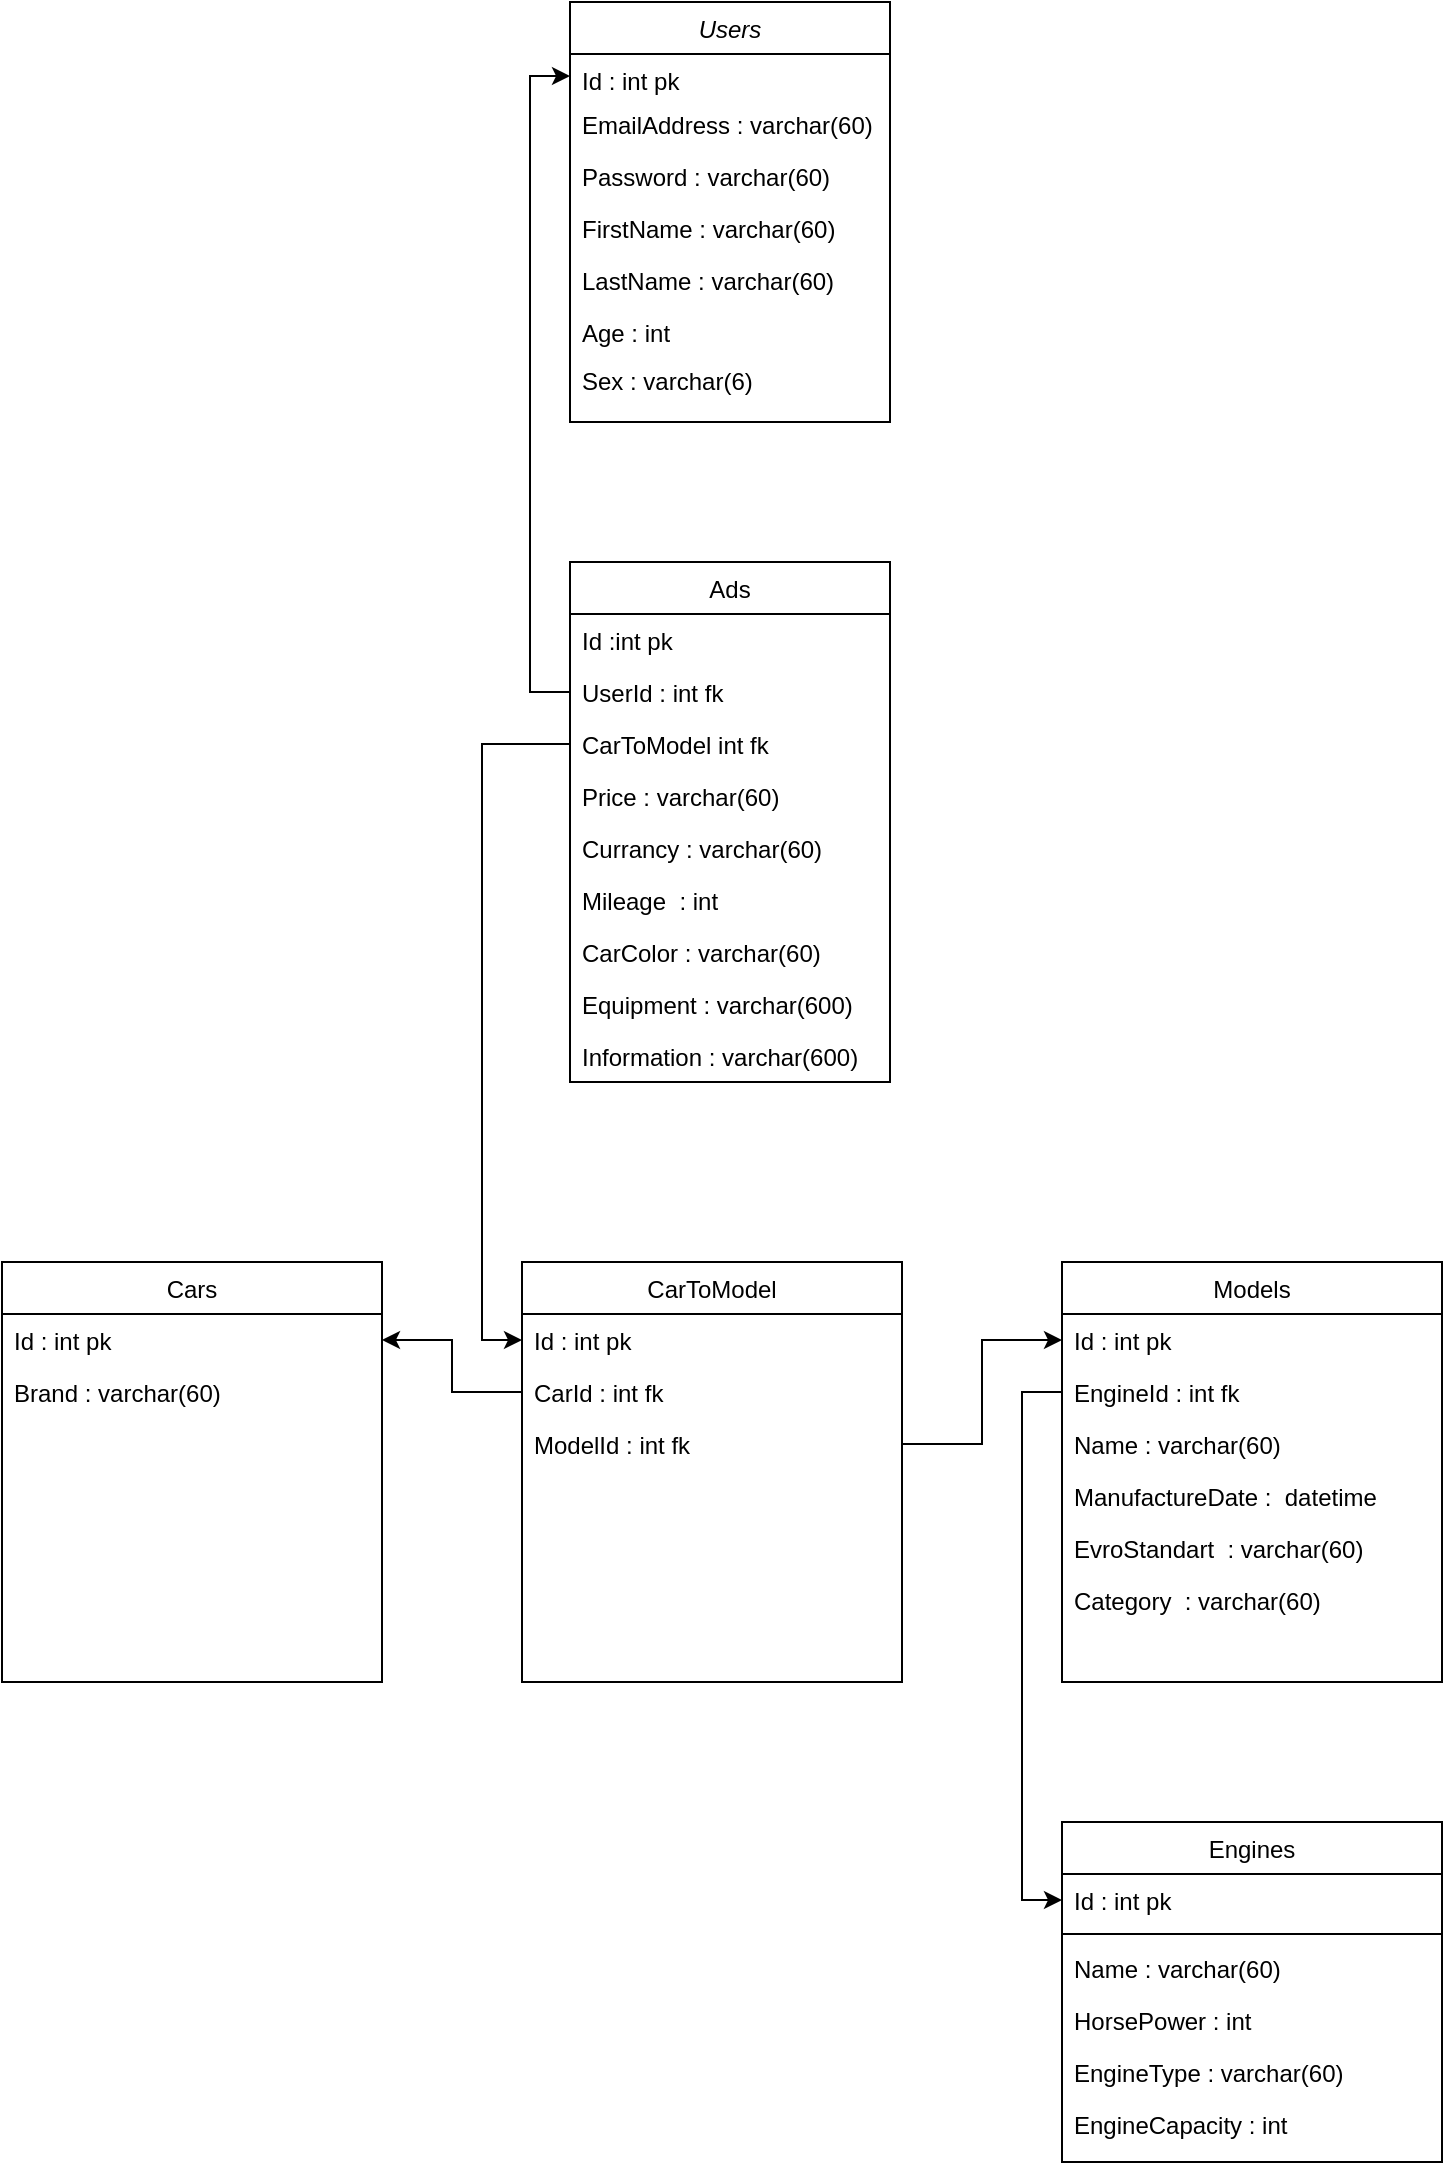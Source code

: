 <mxfile version="20.6.0" type="device"><diagram id="C5RBs43oDa-KdzZeNtuy" name="Page-1"><mxGraphModel dx="1422" dy="1931" grid="1" gridSize="10" guides="1" tooltips="1" connect="1" arrows="1" fold="1" page="1" pageScale="1" pageWidth="827" pageHeight="1169" math="0" shadow="0"><root><mxCell id="WIyWlLk6GJQsqaUBKTNV-0"/><mxCell id="WIyWlLk6GJQsqaUBKTNV-1" parent="WIyWlLk6GJQsqaUBKTNV-0"/><mxCell id="41u0ZPsN9QjpZ3L_ZSCh-85" value="Users" style="swimlane;fontStyle=2;align=center;verticalAlign=top;childLayout=stackLayout;horizontal=1;startSize=26;horizontalStack=0;resizeParent=1;resizeLast=0;collapsible=1;marginBottom=0;rounded=0;shadow=0;strokeWidth=1;" vertex="1" parent="WIyWlLk6GJQsqaUBKTNV-1"><mxGeometry x="374" y="-130" width="160" height="210" as="geometry"><mxRectangle x="230" y="140" width="160" height="26" as="alternateBounds"/></mxGeometry></mxCell><mxCell id="41u0ZPsN9QjpZ3L_ZSCh-86" value="Id : int pk" style="text;align=left;verticalAlign=top;spacingLeft=4;spacingRight=4;overflow=hidden;rotatable=0;points=[[0,0.5],[1,0.5]];portConstraint=eastwest;" vertex="1" parent="41u0ZPsN9QjpZ3L_ZSCh-85"><mxGeometry y="26" width="160" height="22" as="geometry"/></mxCell><mxCell id="41u0ZPsN9QjpZ3L_ZSCh-87" value="EmailAddress : varchar(60)" style="text;align=left;verticalAlign=top;spacingLeft=4;spacingRight=4;overflow=hidden;rotatable=0;points=[[0,0.5],[1,0.5]];portConstraint=eastwest;rounded=0;shadow=0;html=0;" vertex="1" parent="41u0ZPsN9QjpZ3L_ZSCh-85"><mxGeometry y="48" width="160" height="26" as="geometry"/></mxCell><mxCell id="41u0ZPsN9QjpZ3L_ZSCh-88" value="Password : varchar(60)" style="text;align=left;verticalAlign=top;spacingLeft=4;spacingRight=4;overflow=hidden;rotatable=0;points=[[0,0.5],[1,0.5]];portConstraint=eastwest;rounded=0;shadow=0;html=0;" vertex="1" parent="41u0ZPsN9QjpZ3L_ZSCh-85"><mxGeometry y="74" width="160" height="26" as="geometry"/></mxCell><mxCell id="41u0ZPsN9QjpZ3L_ZSCh-89" value="FirstName : varchar(60)" style="text;align=left;verticalAlign=top;spacingLeft=4;spacingRight=4;overflow=hidden;rotatable=0;points=[[0,0.5],[1,0.5]];portConstraint=eastwest;rounded=0;shadow=0;html=0;" vertex="1" parent="41u0ZPsN9QjpZ3L_ZSCh-85"><mxGeometry y="100" width="160" height="26" as="geometry"/></mxCell><mxCell id="41u0ZPsN9QjpZ3L_ZSCh-90" value="LastName : varchar(60)" style="text;align=left;verticalAlign=top;spacingLeft=4;spacingRight=4;overflow=hidden;rotatable=0;points=[[0,0.5],[1,0.5]];portConstraint=eastwest;rounded=0;shadow=0;html=0;" vertex="1" parent="41u0ZPsN9QjpZ3L_ZSCh-85"><mxGeometry y="126" width="160" height="26" as="geometry"/></mxCell><mxCell id="41u0ZPsN9QjpZ3L_ZSCh-91" value="Age : int" style="text;align=left;verticalAlign=top;spacingLeft=4;spacingRight=4;overflow=hidden;rotatable=0;points=[[0,0.5],[1,0.5]];portConstraint=eastwest;" vertex="1" parent="41u0ZPsN9QjpZ3L_ZSCh-85"><mxGeometry y="152" width="160" height="24" as="geometry"/></mxCell><mxCell id="41u0ZPsN9QjpZ3L_ZSCh-92" value="Sex : varchar(6)" style="text;align=left;verticalAlign=top;spacingLeft=4;spacingRight=4;overflow=hidden;rotatable=0;points=[[0,0.5],[1,0.5]];portConstraint=eastwest;rounded=0;shadow=0;html=0;" vertex="1" parent="41u0ZPsN9QjpZ3L_ZSCh-85"><mxGeometry y="176" width="160" height="26" as="geometry"/></mxCell><mxCell id="41u0ZPsN9QjpZ3L_ZSCh-94" value="Ads" style="swimlane;fontStyle=0;align=center;verticalAlign=top;childLayout=stackLayout;horizontal=1;startSize=26;horizontalStack=0;resizeParent=1;resizeLast=0;collapsible=1;marginBottom=0;rounded=0;shadow=0;strokeWidth=1;" vertex="1" parent="WIyWlLk6GJQsqaUBKTNV-1"><mxGeometry x="374" y="150" width="160" height="260" as="geometry"><mxRectangle x="550" y="140" width="160" height="26" as="alternateBounds"/></mxGeometry></mxCell><mxCell id="41u0ZPsN9QjpZ3L_ZSCh-95" value="Id :int pk" style="text;align=left;verticalAlign=top;spacingLeft=4;spacingRight=4;overflow=hidden;rotatable=0;points=[[0,0.5],[1,0.5]];portConstraint=eastwest;" vertex="1" parent="41u0ZPsN9QjpZ3L_ZSCh-94"><mxGeometry y="26" width="160" height="26" as="geometry"/></mxCell><mxCell id="41u0ZPsN9QjpZ3L_ZSCh-96" value="UserId : int fk" style="text;align=left;verticalAlign=top;spacingLeft=4;spacingRight=4;overflow=hidden;rotatable=0;points=[[0,0.5],[1,0.5]];portConstraint=eastwest;rounded=0;shadow=0;html=0;" vertex="1" parent="41u0ZPsN9QjpZ3L_ZSCh-94"><mxGeometry y="52" width="160" height="26" as="geometry"/></mxCell><mxCell id="41u0ZPsN9QjpZ3L_ZSCh-97" value="CarToModel int fk" style="text;align=left;verticalAlign=top;spacingLeft=4;spacingRight=4;overflow=hidden;rotatable=0;points=[[0,0.5],[1,0.5]];portConstraint=eastwest;rounded=0;shadow=0;html=0;" vertex="1" parent="41u0ZPsN9QjpZ3L_ZSCh-94"><mxGeometry y="78" width="160" height="26" as="geometry"/></mxCell><mxCell id="41u0ZPsN9QjpZ3L_ZSCh-98" value="Price : varchar(60)" style="text;align=left;verticalAlign=top;spacingLeft=4;spacingRight=4;overflow=hidden;rotatable=0;points=[[0,0.5],[1,0.5]];portConstraint=eastwest;rounded=0;shadow=0;html=0;" vertex="1" parent="41u0ZPsN9QjpZ3L_ZSCh-94"><mxGeometry y="104" width="160" height="26" as="geometry"/></mxCell><mxCell id="41u0ZPsN9QjpZ3L_ZSCh-99" value="Currancy : varchar(60)" style="text;align=left;verticalAlign=top;spacingLeft=4;spacingRight=4;overflow=hidden;rotatable=0;points=[[0,0.5],[1,0.5]];portConstraint=eastwest;rounded=0;shadow=0;html=0;" vertex="1" parent="41u0ZPsN9QjpZ3L_ZSCh-94"><mxGeometry y="130" width="160" height="26" as="geometry"/></mxCell><mxCell id="41u0ZPsN9QjpZ3L_ZSCh-100" value="Mileage  : int" style="text;align=left;verticalAlign=top;spacingLeft=4;spacingRight=4;overflow=hidden;rotatable=0;points=[[0,0.5],[1,0.5]];portConstraint=eastwest;rounded=0;shadow=0;html=0;" vertex="1" parent="41u0ZPsN9QjpZ3L_ZSCh-94"><mxGeometry y="156" width="160" height="26" as="geometry"/></mxCell><mxCell id="41u0ZPsN9QjpZ3L_ZSCh-101" value="CarColor : varchar(60)" style="text;align=left;verticalAlign=top;spacingLeft=4;spacingRight=4;overflow=hidden;rotatable=0;points=[[0,0.5],[1,0.5]];portConstraint=eastwest;rounded=0;shadow=0;html=0;" vertex="1" parent="41u0ZPsN9QjpZ3L_ZSCh-94"><mxGeometry y="182" width="160" height="26" as="geometry"/></mxCell><mxCell id="41u0ZPsN9QjpZ3L_ZSCh-102" value="Equipment : varchar(600)" style="text;align=left;verticalAlign=top;spacingLeft=4;spacingRight=4;overflow=hidden;rotatable=0;points=[[0,0.5],[1,0.5]];portConstraint=eastwest;rounded=0;shadow=0;html=0;" vertex="1" parent="41u0ZPsN9QjpZ3L_ZSCh-94"><mxGeometry y="208" width="160" height="26" as="geometry"/></mxCell><mxCell id="41u0ZPsN9QjpZ3L_ZSCh-103" value="Information : varchar(600)" style="text;align=left;verticalAlign=top;spacingLeft=4;spacingRight=4;overflow=hidden;rotatable=0;points=[[0,0.5],[1,0.5]];portConstraint=eastwest;rounded=0;shadow=0;html=0;" vertex="1" parent="41u0ZPsN9QjpZ3L_ZSCh-94"><mxGeometry y="234" width="160" height="26" as="geometry"/></mxCell><mxCell id="41u0ZPsN9QjpZ3L_ZSCh-105" value="Models" style="swimlane;fontStyle=0;align=center;verticalAlign=top;childLayout=stackLayout;horizontal=1;startSize=26;horizontalStack=0;resizeParent=1;resizeLast=0;collapsible=1;marginBottom=0;rounded=0;shadow=0;strokeWidth=1;" vertex="1" parent="WIyWlLk6GJQsqaUBKTNV-1"><mxGeometry x="620" y="500" width="190" height="210" as="geometry"><mxRectangle x="130" y="380" width="160" height="26" as="alternateBounds"/></mxGeometry></mxCell><mxCell id="41u0ZPsN9QjpZ3L_ZSCh-106" value="Id : int pk&#10;" style="text;align=left;verticalAlign=top;spacingLeft=4;spacingRight=4;overflow=hidden;rotatable=0;points=[[0,0.5],[1,0.5]];portConstraint=eastwest;" vertex="1" parent="41u0ZPsN9QjpZ3L_ZSCh-105"><mxGeometry y="26" width="190" height="26" as="geometry"/></mxCell><mxCell id="41u0ZPsN9QjpZ3L_ZSCh-107" value="EngineId : int fk" style="text;align=left;verticalAlign=top;spacingLeft=4;spacingRight=4;overflow=hidden;rotatable=0;points=[[0,0.5],[1,0.5]];portConstraint=eastwest;" vertex="1" parent="41u0ZPsN9QjpZ3L_ZSCh-105"><mxGeometry y="52" width="190" height="26" as="geometry"/></mxCell><mxCell id="41u0ZPsN9QjpZ3L_ZSCh-109" value="Name : varchar(60)" style="text;align=left;verticalAlign=top;spacingLeft=4;spacingRight=4;overflow=hidden;rotatable=0;points=[[0,0.5],[1,0.5]];portConstraint=eastwest;rounded=0;shadow=0;html=0;" vertex="1" parent="41u0ZPsN9QjpZ3L_ZSCh-105"><mxGeometry y="78" width="190" height="26" as="geometry"/></mxCell><mxCell id="41u0ZPsN9QjpZ3L_ZSCh-110" value="ManufactureDate :  datetime" style="text;align=left;verticalAlign=top;spacingLeft=4;spacingRight=4;overflow=hidden;rotatable=0;points=[[0,0.5],[1,0.5]];portConstraint=eastwest;" vertex="1" parent="41u0ZPsN9QjpZ3L_ZSCh-105"><mxGeometry y="104" width="190" height="26" as="geometry"/></mxCell><mxCell id="41u0ZPsN9QjpZ3L_ZSCh-111" value="EvroStandart  : varchar(60)" style="text;align=left;verticalAlign=top;spacingLeft=4;spacingRight=4;overflow=hidden;rotatable=0;points=[[0,0.5],[1,0.5]];portConstraint=eastwest;" vertex="1" parent="41u0ZPsN9QjpZ3L_ZSCh-105"><mxGeometry y="130" width="190" height="26" as="geometry"/></mxCell><mxCell id="41u0ZPsN9QjpZ3L_ZSCh-112" value="Category  : varchar(60)" style="text;align=left;verticalAlign=top;spacingLeft=4;spacingRight=4;overflow=hidden;rotatable=0;points=[[0,0.5],[1,0.5]];portConstraint=eastwest;" vertex="1" parent="41u0ZPsN9QjpZ3L_ZSCh-105"><mxGeometry y="156" width="190" height="26" as="geometry"/></mxCell><mxCell id="41u0ZPsN9QjpZ3L_ZSCh-113" value="Engines" style="swimlane;fontStyle=0;align=center;verticalAlign=top;childLayout=stackLayout;horizontal=1;startSize=26;horizontalStack=0;resizeParent=1;resizeLast=0;collapsible=1;marginBottom=0;rounded=0;shadow=0;strokeWidth=1;" vertex="1" parent="WIyWlLk6GJQsqaUBKTNV-1"><mxGeometry x="620" y="780" width="190" height="170" as="geometry"><mxRectangle x="130" y="380" width="160" height="26" as="alternateBounds"/></mxGeometry></mxCell><mxCell id="41u0ZPsN9QjpZ3L_ZSCh-114" value="Id : int pk&#10;" style="text;align=left;verticalAlign=top;spacingLeft=4;spacingRight=4;overflow=hidden;rotatable=0;points=[[0,0.5],[1,0.5]];portConstraint=eastwest;" vertex="1" parent="41u0ZPsN9QjpZ3L_ZSCh-113"><mxGeometry y="26" width="190" height="26" as="geometry"/></mxCell><mxCell id="41u0ZPsN9QjpZ3L_ZSCh-115" value="" style="line;html=1;strokeWidth=1;align=left;verticalAlign=middle;spacingTop=-1;spacingLeft=3;spacingRight=3;rotatable=0;labelPosition=right;points=[];portConstraint=eastwest;" vertex="1" parent="41u0ZPsN9QjpZ3L_ZSCh-113"><mxGeometry y="52" width="190" height="8" as="geometry"/></mxCell><mxCell id="41u0ZPsN9QjpZ3L_ZSCh-116" value="Name : varchar(60)" style="text;align=left;verticalAlign=top;spacingLeft=4;spacingRight=4;overflow=hidden;rotatable=0;points=[[0,0.5],[1,0.5]];portConstraint=eastwest;rounded=0;shadow=0;html=0;" vertex="1" parent="41u0ZPsN9QjpZ3L_ZSCh-113"><mxGeometry y="60" width="190" height="26" as="geometry"/></mxCell><mxCell id="41u0ZPsN9QjpZ3L_ZSCh-117" value="HorsePower : int" style="text;align=left;verticalAlign=top;spacingLeft=4;spacingRight=4;overflow=hidden;rotatable=0;points=[[0,0.5],[1,0.5]];portConstraint=eastwest;fontStyle=0" vertex="1" parent="41u0ZPsN9QjpZ3L_ZSCh-113"><mxGeometry y="86" width="190" height="26" as="geometry"/></mxCell><mxCell id="41u0ZPsN9QjpZ3L_ZSCh-118" value="EngineType : varchar(60)" style="text;align=left;verticalAlign=top;spacingLeft=4;spacingRight=4;overflow=hidden;rotatable=0;points=[[0,0.5],[1,0.5]];portConstraint=eastwest;" vertex="1" parent="41u0ZPsN9QjpZ3L_ZSCh-113"><mxGeometry y="112" width="190" height="26" as="geometry"/></mxCell><mxCell id="41u0ZPsN9QjpZ3L_ZSCh-119" value="EngineCapacity : int" style="text;align=left;verticalAlign=top;spacingLeft=4;spacingRight=4;overflow=hidden;rotatable=0;points=[[0,0.5],[1,0.5]];portConstraint=eastwest;" vertex="1" parent="41u0ZPsN9QjpZ3L_ZSCh-113"><mxGeometry y="138" width="190" height="26" as="geometry"/></mxCell><mxCell id="41u0ZPsN9QjpZ3L_ZSCh-126" value="Cars" style="swimlane;fontStyle=0;align=center;verticalAlign=top;childLayout=stackLayout;horizontal=1;startSize=26;horizontalStack=0;resizeParent=1;resizeLast=0;collapsible=1;marginBottom=0;rounded=0;shadow=0;strokeWidth=1;" vertex="1" parent="WIyWlLk6GJQsqaUBKTNV-1"><mxGeometry x="90" y="500" width="190" height="210" as="geometry"><mxRectangle x="130" y="380" width="160" height="26" as="alternateBounds"/></mxGeometry></mxCell><mxCell id="41u0ZPsN9QjpZ3L_ZSCh-127" value="Id : int pk&#10;" style="text;align=left;verticalAlign=top;spacingLeft=4;spacingRight=4;overflow=hidden;rotatable=0;points=[[0,0.5],[1,0.5]];portConstraint=eastwest;" vertex="1" parent="41u0ZPsN9QjpZ3L_ZSCh-126"><mxGeometry y="26" width="190" height="26" as="geometry"/></mxCell><mxCell id="41u0ZPsN9QjpZ3L_ZSCh-129" value="Brand : varchar(60)" style="text;align=left;verticalAlign=top;spacingLeft=4;spacingRight=4;overflow=hidden;rotatable=0;points=[[0,0.5],[1,0.5]];portConstraint=eastwest;rounded=0;shadow=0;html=0;" vertex="1" parent="41u0ZPsN9QjpZ3L_ZSCh-126"><mxGeometry y="52" width="190" height="28" as="geometry"/></mxCell><mxCell id="41u0ZPsN9QjpZ3L_ZSCh-134" value="CarToModel" style="swimlane;fontStyle=0;align=center;verticalAlign=top;childLayout=stackLayout;horizontal=1;startSize=26;horizontalStack=0;resizeParent=1;resizeLast=0;collapsible=1;marginBottom=0;rounded=0;shadow=0;strokeWidth=1;" vertex="1" parent="WIyWlLk6GJQsqaUBKTNV-1"><mxGeometry x="350" y="500" width="190" height="210" as="geometry"><mxRectangle x="130" y="380" width="160" height="26" as="alternateBounds"/></mxGeometry></mxCell><mxCell id="41u0ZPsN9QjpZ3L_ZSCh-135" value="Id : int pk&#10;" style="text;align=left;verticalAlign=top;spacingLeft=4;spacingRight=4;overflow=hidden;rotatable=0;points=[[0,0.5],[1,0.5]];portConstraint=eastwest;" vertex="1" parent="41u0ZPsN9QjpZ3L_ZSCh-134"><mxGeometry y="26" width="190" height="26" as="geometry"/></mxCell><mxCell id="41u0ZPsN9QjpZ3L_ZSCh-140" value="CarId : int fk" style="text;align=left;verticalAlign=top;spacingLeft=4;spacingRight=4;overflow=hidden;rotatable=0;points=[[0,0.5],[1,0.5]];portConstraint=eastwest;" vertex="1" parent="41u0ZPsN9QjpZ3L_ZSCh-134"><mxGeometry y="52" width="190" height="26" as="geometry"/></mxCell><mxCell id="41u0ZPsN9QjpZ3L_ZSCh-141" value="ModelId : int fk&#10;" style="text;align=left;verticalAlign=top;spacingLeft=4;spacingRight=4;overflow=hidden;rotatable=0;points=[[0,0.5],[1,0.5]];portConstraint=eastwest;" vertex="1" parent="41u0ZPsN9QjpZ3L_ZSCh-134"><mxGeometry y="78" width="190" height="26" as="geometry"/></mxCell><mxCell id="41u0ZPsN9QjpZ3L_ZSCh-142" style="edgeStyle=orthogonalEdgeStyle;rounded=0;orthogonalLoop=1;jettySize=auto;html=1;entryX=1;entryY=0.5;entryDx=0;entryDy=0;" edge="1" parent="WIyWlLk6GJQsqaUBKTNV-1" source="41u0ZPsN9QjpZ3L_ZSCh-140" target="41u0ZPsN9QjpZ3L_ZSCh-127"><mxGeometry relative="1" as="geometry"/></mxCell><mxCell id="41u0ZPsN9QjpZ3L_ZSCh-143" style="edgeStyle=orthogonalEdgeStyle;rounded=0;orthogonalLoop=1;jettySize=auto;html=1;entryX=0;entryY=0.5;entryDx=0;entryDy=0;" edge="1" parent="WIyWlLk6GJQsqaUBKTNV-1" source="41u0ZPsN9QjpZ3L_ZSCh-141" target="41u0ZPsN9QjpZ3L_ZSCh-106"><mxGeometry relative="1" as="geometry"/></mxCell><mxCell id="41u0ZPsN9QjpZ3L_ZSCh-144" style="edgeStyle=orthogonalEdgeStyle;rounded=0;orthogonalLoop=1;jettySize=auto;html=1;entryX=0;entryY=0.5;entryDx=0;entryDy=0;" edge="1" parent="WIyWlLk6GJQsqaUBKTNV-1" source="41u0ZPsN9QjpZ3L_ZSCh-107" target="41u0ZPsN9QjpZ3L_ZSCh-114"><mxGeometry relative="1" as="geometry"/></mxCell><mxCell id="41u0ZPsN9QjpZ3L_ZSCh-145" style="edgeStyle=orthogonalEdgeStyle;rounded=0;orthogonalLoop=1;jettySize=auto;html=1;entryX=0;entryY=0.5;entryDx=0;entryDy=0;" edge="1" parent="WIyWlLk6GJQsqaUBKTNV-1" source="41u0ZPsN9QjpZ3L_ZSCh-97" target="41u0ZPsN9QjpZ3L_ZSCh-135"><mxGeometry relative="1" as="geometry"/></mxCell><mxCell id="41u0ZPsN9QjpZ3L_ZSCh-146" style="edgeStyle=orthogonalEdgeStyle;rounded=0;orthogonalLoop=1;jettySize=auto;html=1;entryX=0;entryY=0.5;entryDx=0;entryDy=0;" edge="1" parent="WIyWlLk6GJQsqaUBKTNV-1" source="41u0ZPsN9QjpZ3L_ZSCh-96" target="41u0ZPsN9QjpZ3L_ZSCh-86"><mxGeometry relative="1" as="geometry"/></mxCell></root></mxGraphModel></diagram></mxfile>